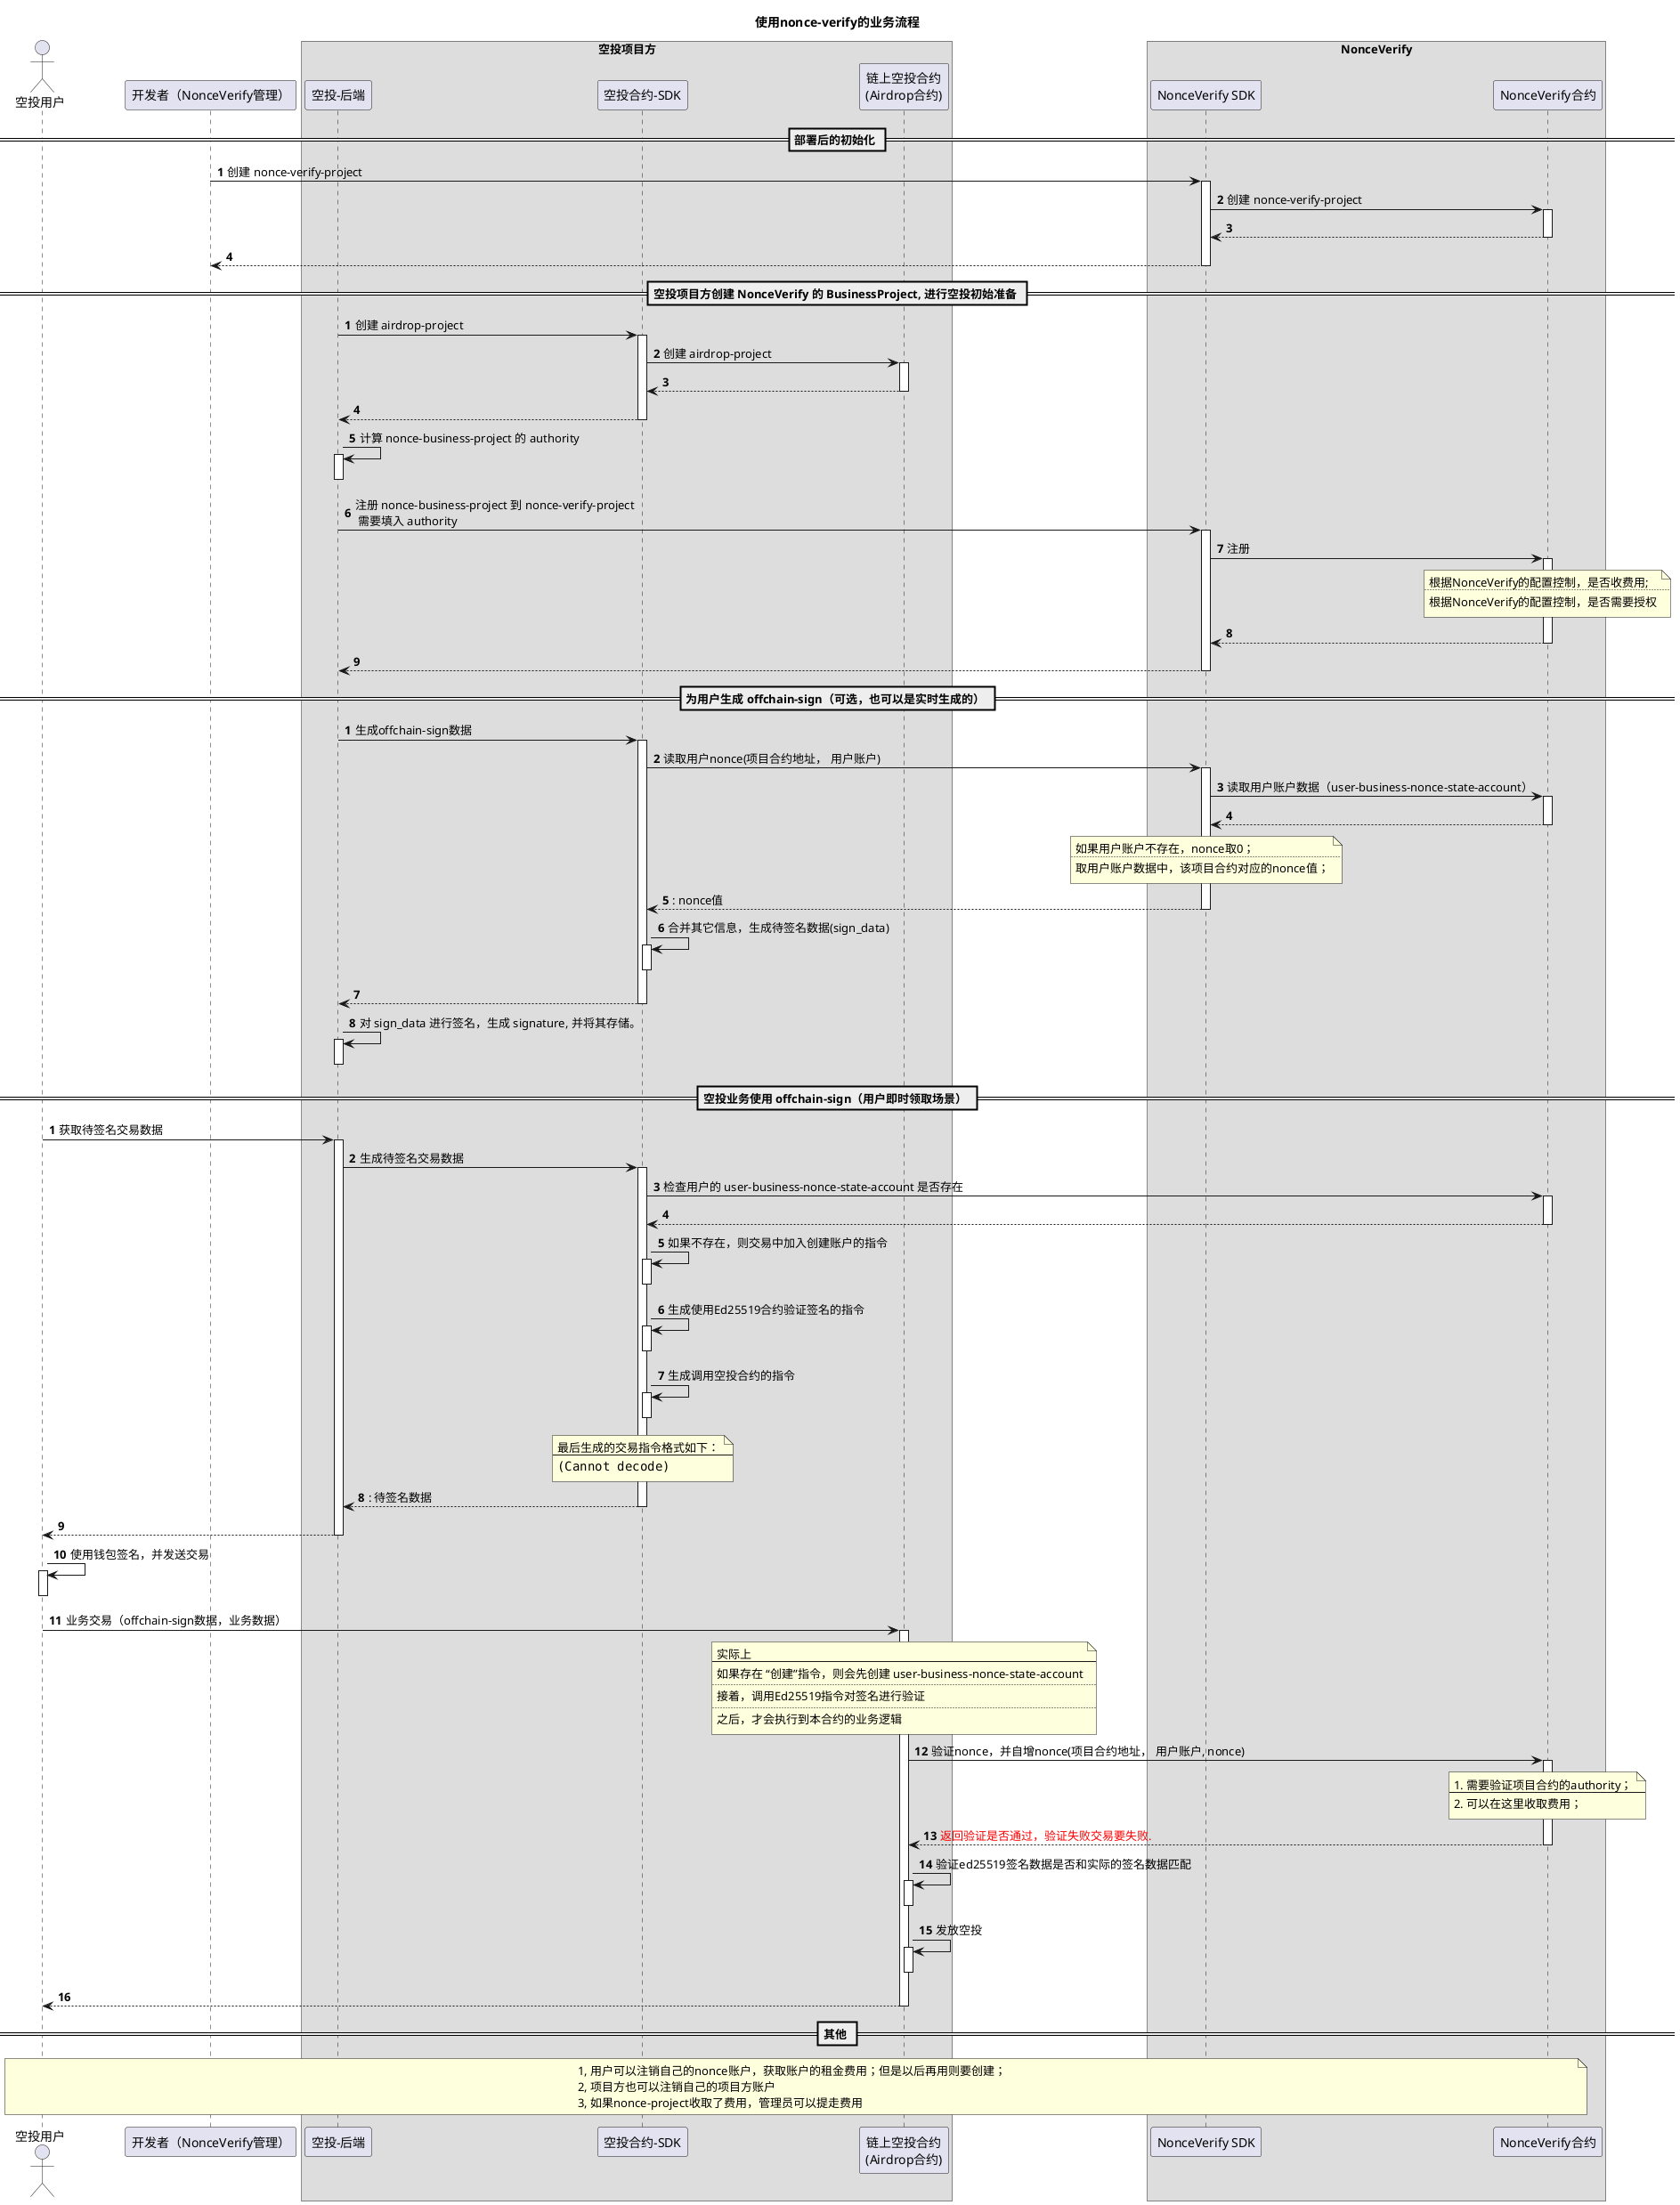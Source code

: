 @startuml 03.使用nonce-verify的业务流程
  title 使用nonce-verify的业务流程

  actor user as "空投用户"

  participant developer as "开发者（NonceVerify管理）"

  box "空投项目方"
    participant airdrop_backend as "空投-后端"  

    participant airdrop_sdk as "空投合约-SDK"
    participant airdrop_contract as "链上空投合约\n(Airdrop合约)"
  end box

  box "NonceVerify"
    participant nonce_verify_sdk as "NonceVerify SDK"  
    participant nonce_verify_contract as "NonceVerify合约"
  end box

  autoactivate on 

  == 部署后的初始化 ==
  autonumber

  developer -> nonce_verify_sdk: 创建 nonce-verify-project
    nonce_verify_sdk -> nonce_verify_contract: 创建 nonce-verify-project
    return
  return

  == 空投项目方创建 NonceVerify 的 BusinessProject, 进行空投初始准备 ==
  autonumber

  airdrop_backend -> airdrop_sdk: 创建 airdrop-project
    airdrop_sdk -> airdrop_contract: 创建 airdrop-project
    return
  return

  airdrop_backend -> airdrop_backend : 计算 nonce-business-project 的 authority
  deactivate
  
  airdrop_backend -> nonce_verify_sdk : 注册 nonce-business-project 到 nonce-verify-project \
  \n 需要填入 authority
    nonce_verify_sdk -> nonce_verify_contract: 注册
      note over nonce_verify_contract
        根据NonceVerify的配置控制，是否收费用;
        ....
        根据NonceVerify的配置控制，是否需要授权
      end note 
    return
  return 

  == 为用户生成 offchain-sign（可选，也可以是实时生成的） ==
  autonumber
  
  airdrop_backend -> airdrop_sdk: 生成offchain-sign数据
    airdrop_sdk -> nonce_verify_sdk: 读取用户nonce(项目合约地址， 用户账户)
      nonce_verify_sdk -> nonce_verify_contract: 读取用户账户数据（user-business-nonce-state-account）
      return
      note over nonce_verify_sdk
        如果用户账户不存在，nonce取0；
        ....
        取用户账户数据中，该项目合约对应的nonce值；
      end note 
    return: nonce值

    airdrop_sdk -> airdrop_sdk: 合并其它信息，生成待签名数据(sign_data)
    deactivate
  return

  airdrop_backend -> airdrop_backend: 对 sign_data 进行签名，生成 signature, 并将其存储。
  deactivate

  == 空投业务使用 offchain-sign（用户即时领取场景） ==
  autonumber

  user -> airdrop_backend: 获取待签名交易数据
    airdrop_backend -> airdrop_sdk: 生成待签名交易数据
      airdrop_sdk -> nonce_verify_contract: 检查用户的 user-business-nonce-state-account 是否存在
      return

      airdrop_sdk -> airdrop_sdk: 如果不存在，则交易中加入创建账户的指令
      deactivate

      airdrop_sdk -> airdrop_sdk: 生成使用Ed25519合约验证签名的指令
      deactivate

      airdrop_sdk -> airdrop_sdk: 生成调用空投合约的指令
      deactivate

      note over airdrop_sdk
        最后生成的交易指令格式如下：
        ----
        <img: "./imgs/airdrop-design-claim指令.drawio.svg">
      end note

    return: 待签名数据
  return

  user -> user: 使用钱包签名，并发送交易
  deactivate

  user -> airdrop_contract: 业务交易（offchain-sign数据，业务数据）
  note over airdrop_contract
    实际上
    ----
    如果存在 “创建”指令，则会先创建 user-business-nonce-state-account
    ....
    接着，调用Ed25519指令对签名进行验证
    ....
    之后，才会执行到本合约的业务逻辑
  end note
    airdrop_contract -> nonce_verify_contract: 验证nonce，并自增nonce(项目合约地址， 用户账户, nonce)
      note over nonce_verify_contract
        1. 需要验证项目合约的authority；
        ----
        2. 可以在这里收取费用；
      end note 
    return <color:Red>返回验证是否通过，验证失败交易要失败.</color>

    airdrop_contract -> airdrop_contract: 验证ed25519签名数据是否和实际的签名数据匹配
    deactivate

    airdrop_contract -> airdrop_contract: 发放空投
    deactivate
  return

  == 其他 ==
  note over user, nonce_verify_contract
  1, 用户可以注销自己的nonce账户，获取账户的租金费用；但是以后再用则要创建；
  2, 项目方也可以注销自己的项目方账户
  3, 如果nonce-project收取了费用，管理员可以提走费用
  end note 

@enduml